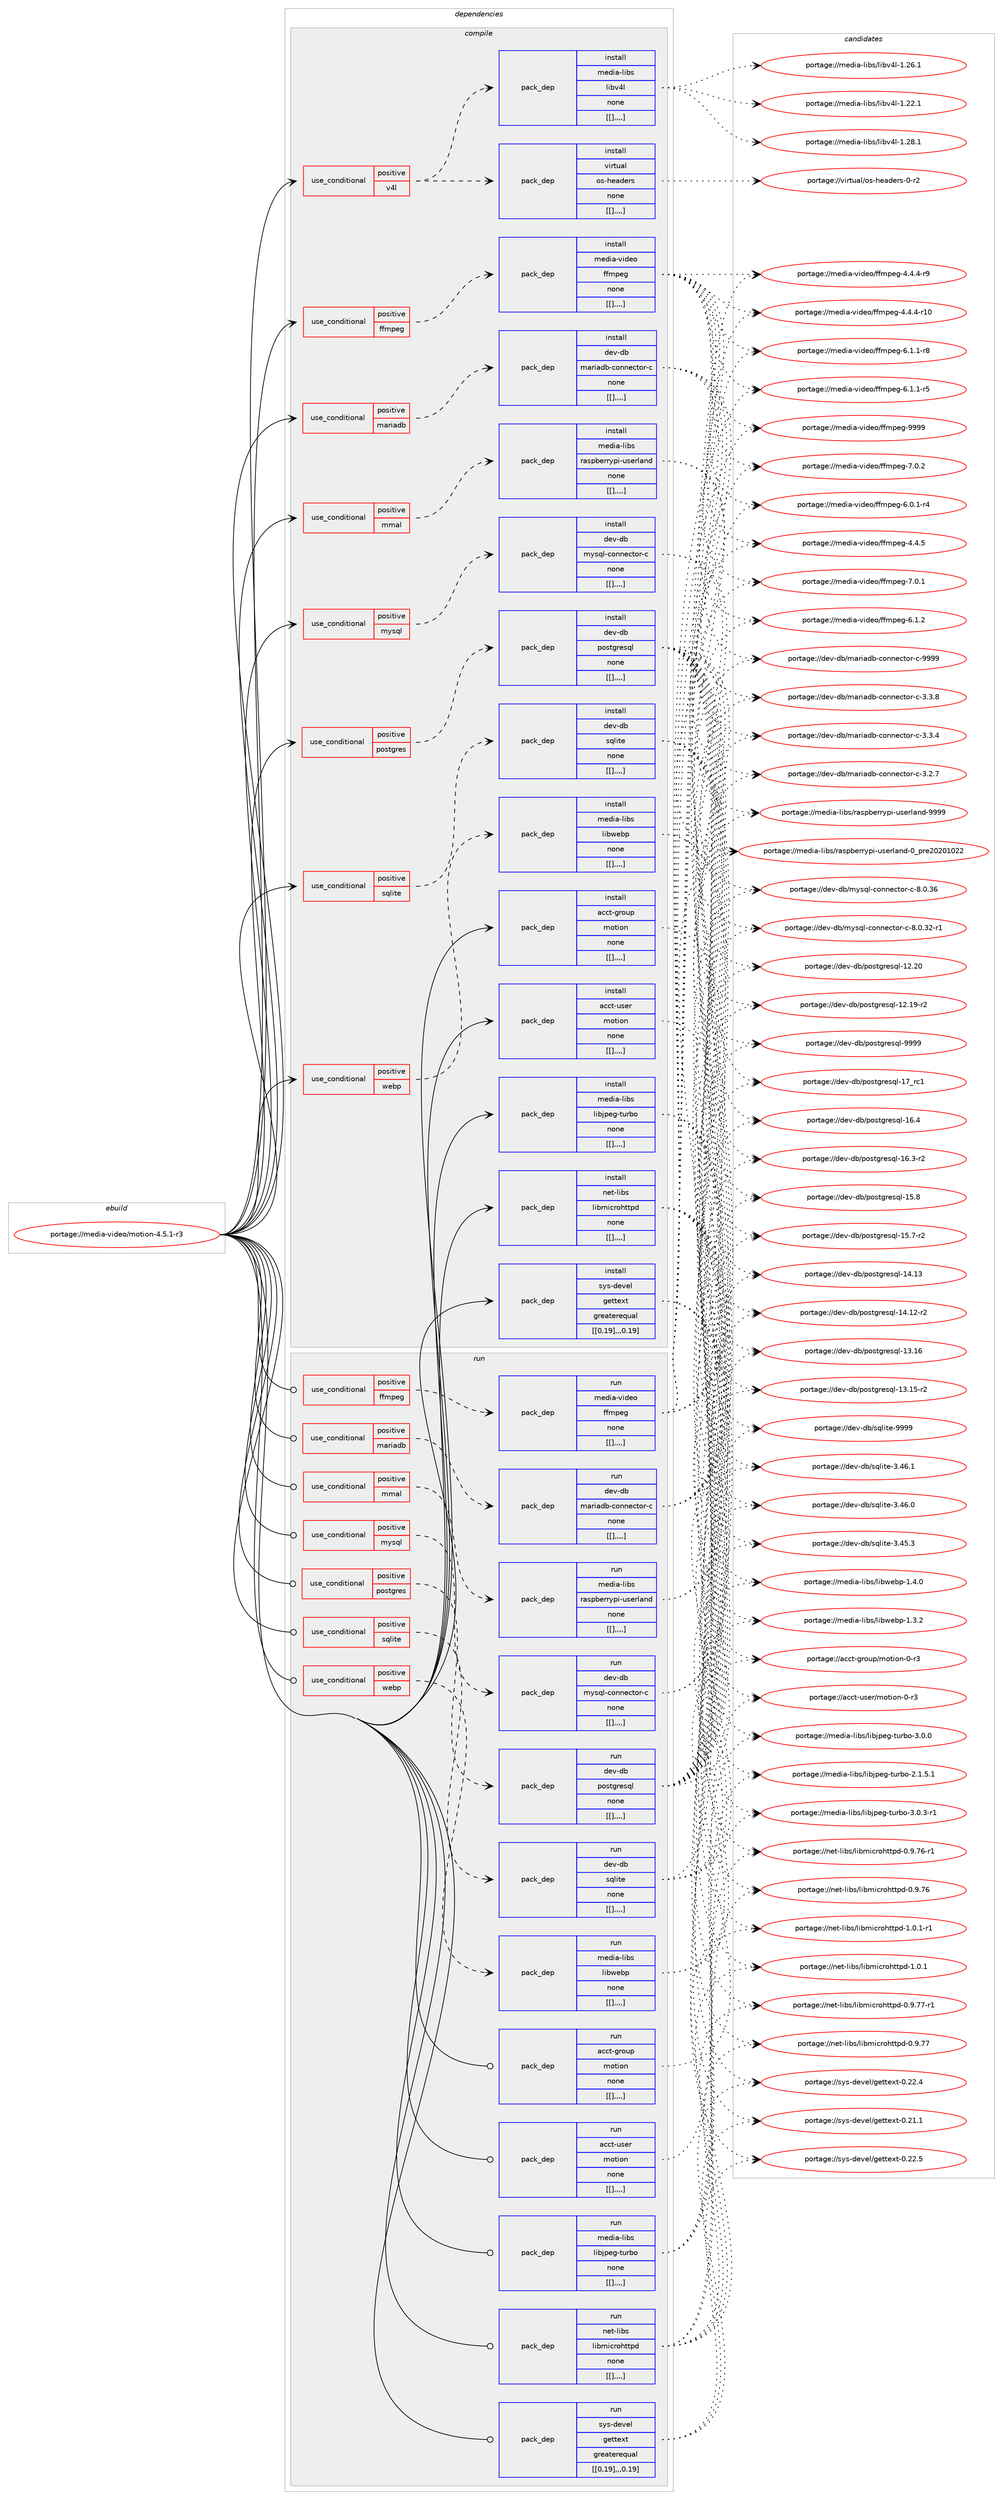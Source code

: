 digraph prolog {

# *************
# Graph options
# *************

newrank=true;
concentrate=true;
compound=true;
graph [rankdir=LR,fontname=Helvetica,fontsize=10,ranksep=1.5];#, ranksep=2.5, nodesep=0.2];
edge  [arrowhead=vee];
node  [fontname=Helvetica,fontsize=10];

# **********
# The ebuild
# **********

subgraph cluster_leftcol {
color=gray;
label=<<i>ebuild</i>>;
id [label="portage://media-video/motion-4.5.1-r3", color=red, width=4, href="../media-video/motion-4.5.1-r3.svg"];
}

# ****************
# The dependencies
# ****************

subgraph cluster_midcol {
color=gray;
label=<<i>dependencies</i>>;
subgraph cluster_compile {
fillcolor="#eeeeee";
style=filled;
label=<<i>compile</i>>;
subgraph cond88747 {
dependency342090 [label=<<TABLE BORDER="0" CELLBORDER="1" CELLSPACING="0" CELLPADDING="4"><TR><TD ROWSPAN="3" CELLPADDING="10">use_conditional</TD></TR><TR><TD>positive</TD></TR><TR><TD>ffmpeg</TD></TR></TABLE>>, shape=none, color=red];
subgraph pack250788 {
dependency342091 [label=<<TABLE BORDER="0" CELLBORDER="1" CELLSPACING="0" CELLPADDING="4" WIDTH="220"><TR><TD ROWSPAN="6" CELLPADDING="30">pack_dep</TD></TR><TR><TD WIDTH="110">install</TD></TR><TR><TD>media-video</TD></TR><TR><TD>ffmpeg</TD></TR><TR><TD>none</TD></TR><TR><TD>[[],,,,]</TD></TR></TABLE>>, shape=none, color=blue];
}
dependency342090:e -> dependency342091:w [weight=20,style="dashed",arrowhead="vee"];
}
id:e -> dependency342090:w [weight=20,style="solid",arrowhead="vee"];
subgraph cond88748 {
dependency342092 [label=<<TABLE BORDER="0" CELLBORDER="1" CELLSPACING="0" CELLPADDING="4"><TR><TD ROWSPAN="3" CELLPADDING="10">use_conditional</TD></TR><TR><TD>positive</TD></TR><TR><TD>mariadb</TD></TR></TABLE>>, shape=none, color=red];
subgraph pack250789 {
dependency342093 [label=<<TABLE BORDER="0" CELLBORDER="1" CELLSPACING="0" CELLPADDING="4" WIDTH="220"><TR><TD ROWSPAN="6" CELLPADDING="30">pack_dep</TD></TR><TR><TD WIDTH="110">install</TD></TR><TR><TD>dev-db</TD></TR><TR><TD>mariadb-connector-c</TD></TR><TR><TD>none</TD></TR><TR><TD>[[],,,,]</TD></TR></TABLE>>, shape=none, color=blue];
}
dependency342092:e -> dependency342093:w [weight=20,style="dashed",arrowhead="vee"];
}
id:e -> dependency342092:w [weight=20,style="solid",arrowhead="vee"];
subgraph cond88749 {
dependency342094 [label=<<TABLE BORDER="0" CELLBORDER="1" CELLSPACING="0" CELLPADDING="4"><TR><TD ROWSPAN="3" CELLPADDING="10">use_conditional</TD></TR><TR><TD>positive</TD></TR><TR><TD>mmal</TD></TR></TABLE>>, shape=none, color=red];
subgraph pack250790 {
dependency342095 [label=<<TABLE BORDER="0" CELLBORDER="1" CELLSPACING="0" CELLPADDING="4" WIDTH="220"><TR><TD ROWSPAN="6" CELLPADDING="30">pack_dep</TD></TR><TR><TD WIDTH="110">install</TD></TR><TR><TD>media-libs</TD></TR><TR><TD>raspberrypi-userland</TD></TR><TR><TD>none</TD></TR><TR><TD>[[],,,,]</TD></TR></TABLE>>, shape=none, color=blue];
}
dependency342094:e -> dependency342095:w [weight=20,style="dashed",arrowhead="vee"];
}
id:e -> dependency342094:w [weight=20,style="solid",arrowhead="vee"];
subgraph cond88750 {
dependency342096 [label=<<TABLE BORDER="0" CELLBORDER="1" CELLSPACING="0" CELLPADDING="4"><TR><TD ROWSPAN="3" CELLPADDING="10">use_conditional</TD></TR><TR><TD>positive</TD></TR><TR><TD>mysql</TD></TR></TABLE>>, shape=none, color=red];
subgraph pack250791 {
dependency342097 [label=<<TABLE BORDER="0" CELLBORDER="1" CELLSPACING="0" CELLPADDING="4" WIDTH="220"><TR><TD ROWSPAN="6" CELLPADDING="30">pack_dep</TD></TR><TR><TD WIDTH="110">install</TD></TR><TR><TD>dev-db</TD></TR><TR><TD>mysql-connector-c</TD></TR><TR><TD>none</TD></TR><TR><TD>[[],,,,]</TD></TR></TABLE>>, shape=none, color=blue];
}
dependency342096:e -> dependency342097:w [weight=20,style="dashed",arrowhead="vee"];
}
id:e -> dependency342096:w [weight=20,style="solid",arrowhead="vee"];
subgraph cond88751 {
dependency342098 [label=<<TABLE BORDER="0" CELLBORDER="1" CELLSPACING="0" CELLPADDING="4"><TR><TD ROWSPAN="3" CELLPADDING="10">use_conditional</TD></TR><TR><TD>positive</TD></TR><TR><TD>postgres</TD></TR></TABLE>>, shape=none, color=red];
subgraph pack250792 {
dependency342099 [label=<<TABLE BORDER="0" CELLBORDER="1" CELLSPACING="0" CELLPADDING="4" WIDTH="220"><TR><TD ROWSPAN="6" CELLPADDING="30">pack_dep</TD></TR><TR><TD WIDTH="110">install</TD></TR><TR><TD>dev-db</TD></TR><TR><TD>postgresql</TD></TR><TR><TD>none</TD></TR><TR><TD>[[],,,,]</TD></TR></TABLE>>, shape=none, color=blue];
}
dependency342098:e -> dependency342099:w [weight=20,style="dashed",arrowhead="vee"];
}
id:e -> dependency342098:w [weight=20,style="solid",arrowhead="vee"];
subgraph cond88752 {
dependency342100 [label=<<TABLE BORDER="0" CELLBORDER="1" CELLSPACING="0" CELLPADDING="4"><TR><TD ROWSPAN="3" CELLPADDING="10">use_conditional</TD></TR><TR><TD>positive</TD></TR><TR><TD>sqlite</TD></TR></TABLE>>, shape=none, color=red];
subgraph pack250793 {
dependency342101 [label=<<TABLE BORDER="0" CELLBORDER="1" CELLSPACING="0" CELLPADDING="4" WIDTH="220"><TR><TD ROWSPAN="6" CELLPADDING="30">pack_dep</TD></TR><TR><TD WIDTH="110">install</TD></TR><TR><TD>dev-db</TD></TR><TR><TD>sqlite</TD></TR><TR><TD>none</TD></TR><TR><TD>[[],,,,]</TD></TR></TABLE>>, shape=none, color=blue];
}
dependency342100:e -> dependency342101:w [weight=20,style="dashed",arrowhead="vee"];
}
id:e -> dependency342100:w [weight=20,style="solid",arrowhead="vee"];
subgraph cond88753 {
dependency342102 [label=<<TABLE BORDER="0" CELLBORDER="1" CELLSPACING="0" CELLPADDING="4"><TR><TD ROWSPAN="3" CELLPADDING="10">use_conditional</TD></TR><TR><TD>positive</TD></TR><TR><TD>v4l</TD></TR></TABLE>>, shape=none, color=red];
subgraph pack250794 {
dependency342103 [label=<<TABLE BORDER="0" CELLBORDER="1" CELLSPACING="0" CELLPADDING="4" WIDTH="220"><TR><TD ROWSPAN="6" CELLPADDING="30">pack_dep</TD></TR><TR><TD WIDTH="110">install</TD></TR><TR><TD>media-libs</TD></TR><TR><TD>libv4l</TD></TR><TR><TD>none</TD></TR><TR><TD>[[],,,,]</TD></TR></TABLE>>, shape=none, color=blue];
}
dependency342102:e -> dependency342103:w [weight=20,style="dashed",arrowhead="vee"];
subgraph pack250795 {
dependency342104 [label=<<TABLE BORDER="0" CELLBORDER="1" CELLSPACING="0" CELLPADDING="4" WIDTH="220"><TR><TD ROWSPAN="6" CELLPADDING="30">pack_dep</TD></TR><TR><TD WIDTH="110">install</TD></TR><TR><TD>virtual</TD></TR><TR><TD>os-headers</TD></TR><TR><TD>none</TD></TR><TR><TD>[[],,,,]</TD></TR></TABLE>>, shape=none, color=blue];
}
dependency342102:e -> dependency342104:w [weight=20,style="dashed",arrowhead="vee"];
}
id:e -> dependency342102:w [weight=20,style="solid",arrowhead="vee"];
subgraph cond88754 {
dependency342105 [label=<<TABLE BORDER="0" CELLBORDER="1" CELLSPACING="0" CELLPADDING="4"><TR><TD ROWSPAN="3" CELLPADDING="10">use_conditional</TD></TR><TR><TD>positive</TD></TR><TR><TD>webp</TD></TR></TABLE>>, shape=none, color=red];
subgraph pack250796 {
dependency342106 [label=<<TABLE BORDER="0" CELLBORDER="1" CELLSPACING="0" CELLPADDING="4" WIDTH="220"><TR><TD ROWSPAN="6" CELLPADDING="30">pack_dep</TD></TR><TR><TD WIDTH="110">install</TD></TR><TR><TD>media-libs</TD></TR><TR><TD>libwebp</TD></TR><TR><TD>none</TD></TR><TR><TD>[[],,,,]</TD></TR></TABLE>>, shape=none, color=blue];
}
dependency342105:e -> dependency342106:w [weight=20,style="dashed",arrowhead="vee"];
}
id:e -> dependency342105:w [weight=20,style="solid",arrowhead="vee"];
subgraph pack250797 {
dependency342107 [label=<<TABLE BORDER="0" CELLBORDER="1" CELLSPACING="0" CELLPADDING="4" WIDTH="220"><TR><TD ROWSPAN="6" CELLPADDING="30">pack_dep</TD></TR><TR><TD WIDTH="110">install</TD></TR><TR><TD>acct-group</TD></TR><TR><TD>motion</TD></TR><TR><TD>none</TD></TR><TR><TD>[[],,,,]</TD></TR></TABLE>>, shape=none, color=blue];
}
id:e -> dependency342107:w [weight=20,style="solid",arrowhead="vee"];
subgraph pack250798 {
dependency342108 [label=<<TABLE BORDER="0" CELLBORDER="1" CELLSPACING="0" CELLPADDING="4" WIDTH="220"><TR><TD ROWSPAN="6" CELLPADDING="30">pack_dep</TD></TR><TR><TD WIDTH="110">install</TD></TR><TR><TD>acct-user</TD></TR><TR><TD>motion</TD></TR><TR><TD>none</TD></TR><TR><TD>[[],,,,]</TD></TR></TABLE>>, shape=none, color=blue];
}
id:e -> dependency342108:w [weight=20,style="solid",arrowhead="vee"];
subgraph pack250799 {
dependency342109 [label=<<TABLE BORDER="0" CELLBORDER="1" CELLSPACING="0" CELLPADDING="4" WIDTH="220"><TR><TD ROWSPAN="6" CELLPADDING="30">pack_dep</TD></TR><TR><TD WIDTH="110">install</TD></TR><TR><TD>media-libs</TD></TR><TR><TD>libjpeg-turbo</TD></TR><TR><TD>none</TD></TR><TR><TD>[[],,,,]</TD></TR></TABLE>>, shape=none, color=blue];
}
id:e -> dependency342109:w [weight=20,style="solid",arrowhead="vee"];
subgraph pack250800 {
dependency342110 [label=<<TABLE BORDER="0" CELLBORDER="1" CELLSPACING="0" CELLPADDING="4" WIDTH="220"><TR><TD ROWSPAN="6" CELLPADDING="30">pack_dep</TD></TR><TR><TD WIDTH="110">install</TD></TR><TR><TD>net-libs</TD></TR><TR><TD>libmicrohttpd</TD></TR><TR><TD>none</TD></TR><TR><TD>[[],,,,]</TD></TR></TABLE>>, shape=none, color=blue];
}
id:e -> dependency342110:w [weight=20,style="solid",arrowhead="vee"];
subgraph pack250801 {
dependency342111 [label=<<TABLE BORDER="0" CELLBORDER="1" CELLSPACING="0" CELLPADDING="4" WIDTH="220"><TR><TD ROWSPAN="6" CELLPADDING="30">pack_dep</TD></TR><TR><TD WIDTH="110">install</TD></TR><TR><TD>sys-devel</TD></TR><TR><TD>gettext</TD></TR><TR><TD>greaterequal</TD></TR><TR><TD>[[0,19],,,0.19]</TD></TR></TABLE>>, shape=none, color=blue];
}
id:e -> dependency342111:w [weight=20,style="solid",arrowhead="vee"];
}
subgraph cluster_compileandrun {
fillcolor="#eeeeee";
style=filled;
label=<<i>compile and run</i>>;
}
subgraph cluster_run {
fillcolor="#eeeeee";
style=filled;
label=<<i>run</i>>;
subgraph cond88755 {
dependency342112 [label=<<TABLE BORDER="0" CELLBORDER="1" CELLSPACING="0" CELLPADDING="4"><TR><TD ROWSPAN="3" CELLPADDING="10">use_conditional</TD></TR><TR><TD>positive</TD></TR><TR><TD>ffmpeg</TD></TR></TABLE>>, shape=none, color=red];
subgraph pack250802 {
dependency342113 [label=<<TABLE BORDER="0" CELLBORDER="1" CELLSPACING="0" CELLPADDING="4" WIDTH="220"><TR><TD ROWSPAN="6" CELLPADDING="30">pack_dep</TD></TR><TR><TD WIDTH="110">run</TD></TR><TR><TD>media-video</TD></TR><TR><TD>ffmpeg</TD></TR><TR><TD>none</TD></TR><TR><TD>[[],,,,]</TD></TR></TABLE>>, shape=none, color=blue];
}
dependency342112:e -> dependency342113:w [weight=20,style="dashed",arrowhead="vee"];
}
id:e -> dependency342112:w [weight=20,style="solid",arrowhead="odot"];
subgraph cond88756 {
dependency342114 [label=<<TABLE BORDER="0" CELLBORDER="1" CELLSPACING="0" CELLPADDING="4"><TR><TD ROWSPAN="3" CELLPADDING="10">use_conditional</TD></TR><TR><TD>positive</TD></TR><TR><TD>mariadb</TD></TR></TABLE>>, shape=none, color=red];
subgraph pack250803 {
dependency342115 [label=<<TABLE BORDER="0" CELLBORDER="1" CELLSPACING="0" CELLPADDING="4" WIDTH="220"><TR><TD ROWSPAN="6" CELLPADDING="30">pack_dep</TD></TR><TR><TD WIDTH="110">run</TD></TR><TR><TD>dev-db</TD></TR><TR><TD>mariadb-connector-c</TD></TR><TR><TD>none</TD></TR><TR><TD>[[],,,,]</TD></TR></TABLE>>, shape=none, color=blue];
}
dependency342114:e -> dependency342115:w [weight=20,style="dashed",arrowhead="vee"];
}
id:e -> dependency342114:w [weight=20,style="solid",arrowhead="odot"];
subgraph cond88757 {
dependency342116 [label=<<TABLE BORDER="0" CELLBORDER="1" CELLSPACING="0" CELLPADDING="4"><TR><TD ROWSPAN="3" CELLPADDING="10">use_conditional</TD></TR><TR><TD>positive</TD></TR><TR><TD>mmal</TD></TR></TABLE>>, shape=none, color=red];
subgraph pack250804 {
dependency342117 [label=<<TABLE BORDER="0" CELLBORDER="1" CELLSPACING="0" CELLPADDING="4" WIDTH="220"><TR><TD ROWSPAN="6" CELLPADDING="30">pack_dep</TD></TR><TR><TD WIDTH="110">run</TD></TR><TR><TD>media-libs</TD></TR><TR><TD>raspberrypi-userland</TD></TR><TR><TD>none</TD></TR><TR><TD>[[],,,,]</TD></TR></TABLE>>, shape=none, color=blue];
}
dependency342116:e -> dependency342117:w [weight=20,style="dashed",arrowhead="vee"];
}
id:e -> dependency342116:w [weight=20,style="solid",arrowhead="odot"];
subgraph cond88758 {
dependency342118 [label=<<TABLE BORDER="0" CELLBORDER="1" CELLSPACING="0" CELLPADDING="4"><TR><TD ROWSPAN="3" CELLPADDING="10">use_conditional</TD></TR><TR><TD>positive</TD></TR><TR><TD>mysql</TD></TR></TABLE>>, shape=none, color=red];
subgraph pack250805 {
dependency342119 [label=<<TABLE BORDER="0" CELLBORDER="1" CELLSPACING="0" CELLPADDING="4" WIDTH="220"><TR><TD ROWSPAN="6" CELLPADDING="30">pack_dep</TD></TR><TR><TD WIDTH="110">run</TD></TR><TR><TD>dev-db</TD></TR><TR><TD>mysql-connector-c</TD></TR><TR><TD>none</TD></TR><TR><TD>[[],,,,]</TD></TR></TABLE>>, shape=none, color=blue];
}
dependency342118:e -> dependency342119:w [weight=20,style="dashed",arrowhead="vee"];
}
id:e -> dependency342118:w [weight=20,style="solid",arrowhead="odot"];
subgraph cond88759 {
dependency342120 [label=<<TABLE BORDER="0" CELLBORDER="1" CELLSPACING="0" CELLPADDING="4"><TR><TD ROWSPAN="3" CELLPADDING="10">use_conditional</TD></TR><TR><TD>positive</TD></TR><TR><TD>postgres</TD></TR></TABLE>>, shape=none, color=red];
subgraph pack250806 {
dependency342121 [label=<<TABLE BORDER="0" CELLBORDER="1" CELLSPACING="0" CELLPADDING="4" WIDTH="220"><TR><TD ROWSPAN="6" CELLPADDING="30">pack_dep</TD></TR><TR><TD WIDTH="110">run</TD></TR><TR><TD>dev-db</TD></TR><TR><TD>postgresql</TD></TR><TR><TD>none</TD></TR><TR><TD>[[],,,,]</TD></TR></TABLE>>, shape=none, color=blue];
}
dependency342120:e -> dependency342121:w [weight=20,style="dashed",arrowhead="vee"];
}
id:e -> dependency342120:w [weight=20,style="solid",arrowhead="odot"];
subgraph cond88760 {
dependency342122 [label=<<TABLE BORDER="0" CELLBORDER="1" CELLSPACING="0" CELLPADDING="4"><TR><TD ROWSPAN="3" CELLPADDING="10">use_conditional</TD></TR><TR><TD>positive</TD></TR><TR><TD>sqlite</TD></TR></TABLE>>, shape=none, color=red];
subgraph pack250807 {
dependency342123 [label=<<TABLE BORDER="0" CELLBORDER="1" CELLSPACING="0" CELLPADDING="4" WIDTH="220"><TR><TD ROWSPAN="6" CELLPADDING="30">pack_dep</TD></TR><TR><TD WIDTH="110">run</TD></TR><TR><TD>dev-db</TD></TR><TR><TD>sqlite</TD></TR><TR><TD>none</TD></TR><TR><TD>[[],,,,]</TD></TR></TABLE>>, shape=none, color=blue];
}
dependency342122:e -> dependency342123:w [weight=20,style="dashed",arrowhead="vee"];
}
id:e -> dependency342122:w [weight=20,style="solid",arrowhead="odot"];
subgraph cond88761 {
dependency342124 [label=<<TABLE BORDER="0" CELLBORDER="1" CELLSPACING="0" CELLPADDING="4"><TR><TD ROWSPAN="3" CELLPADDING="10">use_conditional</TD></TR><TR><TD>positive</TD></TR><TR><TD>webp</TD></TR></TABLE>>, shape=none, color=red];
subgraph pack250808 {
dependency342125 [label=<<TABLE BORDER="0" CELLBORDER="1" CELLSPACING="0" CELLPADDING="4" WIDTH="220"><TR><TD ROWSPAN="6" CELLPADDING="30">pack_dep</TD></TR><TR><TD WIDTH="110">run</TD></TR><TR><TD>media-libs</TD></TR><TR><TD>libwebp</TD></TR><TR><TD>none</TD></TR><TR><TD>[[],,,,]</TD></TR></TABLE>>, shape=none, color=blue];
}
dependency342124:e -> dependency342125:w [weight=20,style="dashed",arrowhead="vee"];
}
id:e -> dependency342124:w [weight=20,style="solid",arrowhead="odot"];
subgraph pack250809 {
dependency342126 [label=<<TABLE BORDER="0" CELLBORDER="1" CELLSPACING="0" CELLPADDING="4" WIDTH="220"><TR><TD ROWSPAN="6" CELLPADDING="30">pack_dep</TD></TR><TR><TD WIDTH="110">run</TD></TR><TR><TD>acct-group</TD></TR><TR><TD>motion</TD></TR><TR><TD>none</TD></TR><TR><TD>[[],,,,]</TD></TR></TABLE>>, shape=none, color=blue];
}
id:e -> dependency342126:w [weight=20,style="solid",arrowhead="odot"];
subgraph pack250810 {
dependency342127 [label=<<TABLE BORDER="0" CELLBORDER="1" CELLSPACING="0" CELLPADDING="4" WIDTH="220"><TR><TD ROWSPAN="6" CELLPADDING="30">pack_dep</TD></TR><TR><TD WIDTH="110">run</TD></TR><TR><TD>acct-user</TD></TR><TR><TD>motion</TD></TR><TR><TD>none</TD></TR><TR><TD>[[],,,,]</TD></TR></TABLE>>, shape=none, color=blue];
}
id:e -> dependency342127:w [weight=20,style="solid",arrowhead="odot"];
subgraph pack250811 {
dependency342128 [label=<<TABLE BORDER="0" CELLBORDER="1" CELLSPACING="0" CELLPADDING="4" WIDTH="220"><TR><TD ROWSPAN="6" CELLPADDING="30">pack_dep</TD></TR><TR><TD WIDTH="110">run</TD></TR><TR><TD>media-libs</TD></TR><TR><TD>libjpeg-turbo</TD></TR><TR><TD>none</TD></TR><TR><TD>[[],,,,]</TD></TR></TABLE>>, shape=none, color=blue];
}
id:e -> dependency342128:w [weight=20,style="solid",arrowhead="odot"];
subgraph pack250812 {
dependency342129 [label=<<TABLE BORDER="0" CELLBORDER="1" CELLSPACING="0" CELLPADDING="4" WIDTH="220"><TR><TD ROWSPAN="6" CELLPADDING="30">pack_dep</TD></TR><TR><TD WIDTH="110">run</TD></TR><TR><TD>net-libs</TD></TR><TR><TD>libmicrohttpd</TD></TR><TR><TD>none</TD></TR><TR><TD>[[],,,,]</TD></TR></TABLE>>, shape=none, color=blue];
}
id:e -> dependency342129:w [weight=20,style="solid",arrowhead="odot"];
subgraph pack250813 {
dependency342130 [label=<<TABLE BORDER="0" CELLBORDER="1" CELLSPACING="0" CELLPADDING="4" WIDTH="220"><TR><TD ROWSPAN="6" CELLPADDING="30">pack_dep</TD></TR><TR><TD WIDTH="110">run</TD></TR><TR><TD>sys-devel</TD></TR><TR><TD>gettext</TD></TR><TR><TD>greaterequal</TD></TR><TR><TD>[[0,19],,,0.19]</TD></TR></TABLE>>, shape=none, color=blue];
}
id:e -> dependency342130:w [weight=20,style="solid",arrowhead="odot"];
}
}

# **************
# The candidates
# **************

subgraph cluster_choices {
rank=same;
color=gray;
label=<<i>candidates</i>>;

subgraph choice250788 {
color=black;
nodesep=1;
choice1091011001059745118105100101111471021021091121011034557575757 [label="portage://media-video/ffmpeg-9999", color=red, width=4,href="../media-video/ffmpeg-9999.svg"];
choice109101100105974511810510010111147102102109112101103455546484650 [label="portage://media-video/ffmpeg-7.0.2", color=red, width=4,href="../media-video/ffmpeg-7.0.2.svg"];
choice109101100105974511810510010111147102102109112101103455546484649 [label="portage://media-video/ffmpeg-7.0.1", color=red, width=4,href="../media-video/ffmpeg-7.0.1.svg"];
choice109101100105974511810510010111147102102109112101103455446494650 [label="portage://media-video/ffmpeg-6.1.2", color=red, width=4,href="../media-video/ffmpeg-6.1.2.svg"];
choice1091011001059745118105100101111471021021091121011034554464946494511456 [label="portage://media-video/ffmpeg-6.1.1-r8", color=red, width=4,href="../media-video/ffmpeg-6.1.1-r8.svg"];
choice1091011001059745118105100101111471021021091121011034554464946494511453 [label="portage://media-video/ffmpeg-6.1.1-r5", color=red, width=4,href="../media-video/ffmpeg-6.1.1-r5.svg"];
choice1091011001059745118105100101111471021021091121011034554464846494511452 [label="portage://media-video/ffmpeg-6.0.1-r4", color=red, width=4,href="../media-video/ffmpeg-6.0.1-r4.svg"];
choice109101100105974511810510010111147102102109112101103455246524653 [label="portage://media-video/ffmpeg-4.4.5", color=red, width=4,href="../media-video/ffmpeg-4.4.5.svg"];
choice1091011001059745118105100101111471021021091121011034552465246524511457 [label="portage://media-video/ffmpeg-4.4.4-r9", color=red, width=4,href="../media-video/ffmpeg-4.4.4-r9.svg"];
choice109101100105974511810510010111147102102109112101103455246524652451144948 [label="portage://media-video/ffmpeg-4.4.4-r10", color=red, width=4,href="../media-video/ffmpeg-4.4.4-r10.svg"];
dependency342091:e -> choice1091011001059745118105100101111471021021091121011034557575757:w [style=dotted,weight="100"];
dependency342091:e -> choice109101100105974511810510010111147102102109112101103455546484650:w [style=dotted,weight="100"];
dependency342091:e -> choice109101100105974511810510010111147102102109112101103455546484649:w [style=dotted,weight="100"];
dependency342091:e -> choice109101100105974511810510010111147102102109112101103455446494650:w [style=dotted,weight="100"];
dependency342091:e -> choice1091011001059745118105100101111471021021091121011034554464946494511456:w [style=dotted,weight="100"];
dependency342091:e -> choice1091011001059745118105100101111471021021091121011034554464946494511453:w [style=dotted,weight="100"];
dependency342091:e -> choice1091011001059745118105100101111471021021091121011034554464846494511452:w [style=dotted,weight="100"];
dependency342091:e -> choice109101100105974511810510010111147102102109112101103455246524653:w [style=dotted,weight="100"];
dependency342091:e -> choice1091011001059745118105100101111471021021091121011034552465246524511457:w [style=dotted,weight="100"];
dependency342091:e -> choice109101100105974511810510010111147102102109112101103455246524652451144948:w [style=dotted,weight="100"];
}
subgraph choice250789 {
color=black;
nodesep=1;
choice10010111845100984710997114105971009845991111101101019911611111445994557575757 [label="portage://dev-db/mariadb-connector-c-9999", color=red, width=4,href="../dev-db/mariadb-connector-c-9999.svg"];
choice1001011184510098471099711410597100984599111110110101991161111144599455146514656 [label="portage://dev-db/mariadb-connector-c-3.3.8", color=red, width=4,href="../dev-db/mariadb-connector-c-3.3.8.svg"];
choice1001011184510098471099711410597100984599111110110101991161111144599455146514652 [label="portage://dev-db/mariadb-connector-c-3.3.4", color=red, width=4,href="../dev-db/mariadb-connector-c-3.3.4.svg"];
choice1001011184510098471099711410597100984599111110110101991161111144599455146504655 [label="portage://dev-db/mariadb-connector-c-3.2.7", color=red, width=4,href="../dev-db/mariadb-connector-c-3.2.7.svg"];
dependency342093:e -> choice10010111845100984710997114105971009845991111101101019911611111445994557575757:w [style=dotted,weight="100"];
dependency342093:e -> choice1001011184510098471099711410597100984599111110110101991161111144599455146514656:w [style=dotted,weight="100"];
dependency342093:e -> choice1001011184510098471099711410597100984599111110110101991161111144599455146514652:w [style=dotted,weight="100"];
dependency342093:e -> choice1001011184510098471099711410597100984599111110110101991161111144599455146504655:w [style=dotted,weight="100"];
}
subgraph choice250790 {
color=black;
nodesep=1;
choice10910110010597451081059811547114971151129810111411412111210545117115101114108971101004557575757 [label="portage://media-libs/raspberrypi-userland-9999", color=red, width=4,href="../media-libs/raspberrypi-userland-9999.svg"];
choice10910110010597451081059811547114971151129810111411412111210545117115101114108971101004548951121141015048504849485050 [label="portage://media-libs/raspberrypi-userland-0_pre20201022", color=red, width=4,href="../media-libs/raspberrypi-userland-0_pre20201022.svg"];
dependency342095:e -> choice10910110010597451081059811547114971151129810111411412111210545117115101114108971101004557575757:w [style=dotted,weight="100"];
dependency342095:e -> choice10910110010597451081059811547114971151129810111411412111210545117115101114108971101004548951121141015048504849485050:w [style=dotted,weight="100"];
}
subgraph choice250791 {
color=black;
nodesep=1;
choice100101118451009847109121115113108459911111011010199116111114459945564648465154 [label="portage://dev-db/mysql-connector-c-8.0.36", color=red, width=4,href="../dev-db/mysql-connector-c-8.0.36.svg"];
choice1001011184510098471091211151131084599111110110101991161111144599455646484651504511449 [label="portage://dev-db/mysql-connector-c-8.0.32-r1", color=red, width=4,href="../dev-db/mysql-connector-c-8.0.32-r1.svg"];
dependency342097:e -> choice100101118451009847109121115113108459911111011010199116111114459945564648465154:w [style=dotted,weight="100"];
dependency342097:e -> choice1001011184510098471091211151131084599111110110101991161111144599455646484651504511449:w [style=dotted,weight="100"];
}
subgraph choice250792 {
color=black;
nodesep=1;
choice1001011184510098471121111151161031141011151131084557575757 [label="portage://dev-db/postgresql-9999", color=red, width=4,href="../dev-db/postgresql-9999.svg"];
choice100101118451009847112111115116103114101115113108454955951149949 [label="portage://dev-db/postgresql-17_rc1", color=red, width=4,href="../dev-db/postgresql-17_rc1.svg"];
choice1001011184510098471121111151161031141011151131084549544652 [label="portage://dev-db/postgresql-16.4", color=red, width=4,href="../dev-db/postgresql-16.4.svg"];
choice10010111845100984711211111511610311410111511310845495446514511450 [label="portage://dev-db/postgresql-16.3-r2", color=red, width=4,href="../dev-db/postgresql-16.3-r2.svg"];
choice1001011184510098471121111151161031141011151131084549534656 [label="portage://dev-db/postgresql-15.8", color=red, width=4,href="../dev-db/postgresql-15.8.svg"];
choice10010111845100984711211111511610311410111511310845495346554511450 [label="portage://dev-db/postgresql-15.7-r2", color=red, width=4,href="../dev-db/postgresql-15.7-r2.svg"];
choice100101118451009847112111115116103114101115113108454952464951 [label="portage://dev-db/postgresql-14.13", color=red, width=4,href="../dev-db/postgresql-14.13.svg"];
choice1001011184510098471121111151161031141011151131084549524649504511450 [label="portage://dev-db/postgresql-14.12-r2", color=red, width=4,href="../dev-db/postgresql-14.12-r2.svg"];
choice100101118451009847112111115116103114101115113108454951464954 [label="portage://dev-db/postgresql-13.16", color=red, width=4,href="../dev-db/postgresql-13.16.svg"];
choice1001011184510098471121111151161031141011151131084549514649534511450 [label="portage://dev-db/postgresql-13.15-r2", color=red, width=4,href="../dev-db/postgresql-13.15-r2.svg"];
choice100101118451009847112111115116103114101115113108454950465048 [label="portage://dev-db/postgresql-12.20", color=red, width=4,href="../dev-db/postgresql-12.20.svg"];
choice1001011184510098471121111151161031141011151131084549504649574511450 [label="portage://dev-db/postgresql-12.19-r2", color=red, width=4,href="../dev-db/postgresql-12.19-r2.svg"];
dependency342099:e -> choice1001011184510098471121111151161031141011151131084557575757:w [style=dotted,weight="100"];
dependency342099:e -> choice100101118451009847112111115116103114101115113108454955951149949:w [style=dotted,weight="100"];
dependency342099:e -> choice1001011184510098471121111151161031141011151131084549544652:w [style=dotted,weight="100"];
dependency342099:e -> choice10010111845100984711211111511610311410111511310845495446514511450:w [style=dotted,weight="100"];
dependency342099:e -> choice1001011184510098471121111151161031141011151131084549534656:w [style=dotted,weight="100"];
dependency342099:e -> choice10010111845100984711211111511610311410111511310845495346554511450:w [style=dotted,weight="100"];
dependency342099:e -> choice100101118451009847112111115116103114101115113108454952464951:w [style=dotted,weight="100"];
dependency342099:e -> choice1001011184510098471121111151161031141011151131084549524649504511450:w [style=dotted,weight="100"];
dependency342099:e -> choice100101118451009847112111115116103114101115113108454951464954:w [style=dotted,weight="100"];
dependency342099:e -> choice1001011184510098471121111151161031141011151131084549514649534511450:w [style=dotted,weight="100"];
dependency342099:e -> choice100101118451009847112111115116103114101115113108454950465048:w [style=dotted,weight="100"];
dependency342099:e -> choice1001011184510098471121111151161031141011151131084549504649574511450:w [style=dotted,weight="100"];
}
subgraph choice250793 {
color=black;
nodesep=1;
choice1001011184510098471151131081051161014557575757 [label="portage://dev-db/sqlite-9999", color=red, width=4,href="../dev-db/sqlite-9999.svg"];
choice10010111845100984711511310810511610145514652544649 [label="portage://dev-db/sqlite-3.46.1", color=red, width=4,href="../dev-db/sqlite-3.46.1.svg"];
choice10010111845100984711511310810511610145514652544648 [label="portage://dev-db/sqlite-3.46.0", color=red, width=4,href="../dev-db/sqlite-3.46.0.svg"];
choice10010111845100984711511310810511610145514652534651 [label="portage://dev-db/sqlite-3.45.3", color=red, width=4,href="../dev-db/sqlite-3.45.3.svg"];
dependency342101:e -> choice1001011184510098471151131081051161014557575757:w [style=dotted,weight="100"];
dependency342101:e -> choice10010111845100984711511310810511610145514652544649:w [style=dotted,weight="100"];
dependency342101:e -> choice10010111845100984711511310810511610145514652544648:w [style=dotted,weight="100"];
dependency342101:e -> choice10010111845100984711511310810511610145514652534651:w [style=dotted,weight="100"];
}
subgraph choice250794 {
color=black;
nodesep=1;
choice10910110010597451081059811547108105981185210845494650564649 [label="portage://media-libs/libv4l-1.28.1", color=red, width=4,href="../media-libs/libv4l-1.28.1.svg"];
choice10910110010597451081059811547108105981185210845494650544649 [label="portage://media-libs/libv4l-1.26.1", color=red, width=4,href="../media-libs/libv4l-1.26.1.svg"];
choice10910110010597451081059811547108105981185210845494650504649 [label="portage://media-libs/libv4l-1.22.1", color=red, width=4,href="../media-libs/libv4l-1.22.1.svg"];
dependency342103:e -> choice10910110010597451081059811547108105981185210845494650564649:w [style=dotted,weight="100"];
dependency342103:e -> choice10910110010597451081059811547108105981185210845494650544649:w [style=dotted,weight="100"];
dependency342103:e -> choice10910110010597451081059811547108105981185210845494650504649:w [style=dotted,weight="100"];
}
subgraph choice250795 {
color=black;
nodesep=1;
choice1181051141161179710847111115451041019710010111411545484511450 [label="portage://virtual/os-headers-0-r2", color=red, width=4,href="../virtual/os-headers-0-r2.svg"];
dependency342104:e -> choice1181051141161179710847111115451041019710010111411545484511450:w [style=dotted,weight="100"];
}
subgraph choice250796 {
color=black;
nodesep=1;
choice109101100105974510810598115471081059811910198112454946524648 [label="portage://media-libs/libwebp-1.4.0", color=red, width=4,href="../media-libs/libwebp-1.4.0.svg"];
choice109101100105974510810598115471081059811910198112454946514650 [label="portage://media-libs/libwebp-1.3.2", color=red, width=4,href="../media-libs/libwebp-1.3.2.svg"];
dependency342106:e -> choice109101100105974510810598115471081059811910198112454946524648:w [style=dotted,weight="100"];
dependency342106:e -> choice109101100105974510810598115471081059811910198112454946514650:w [style=dotted,weight="100"];
}
subgraph choice250797 {
color=black;
nodesep=1;
choice979999116451031141111171124710911111610511111045484511451 [label="portage://acct-group/motion-0-r3", color=red, width=4,href="../acct-group/motion-0-r3.svg"];
dependency342107:e -> choice979999116451031141111171124710911111610511111045484511451:w [style=dotted,weight="100"];
}
subgraph choice250798 {
color=black;
nodesep=1;
choice979999116451171151011144710911111610511111045484511451 [label="portage://acct-user/motion-0-r3", color=red, width=4,href="../acct-user/motion-0-r3.svg"];
dependency342108:e -> choice979999116451171151011144710911111610511111045484511451:w [style=dotted,weight="100"];
}
subgraph choice250799 {
color=black;
nodesep=1;
choice109101100105974510810598115471081059810611210110345116117114981114551464846514511449 [label="portage://media-libs/libjpeg-turbo-3.0.3-r1", color=red, width=4,href="../media-libs/libjpeg-turbo-3.0.3-r1.svg"];
choice10910110010597451081059811547108105981061121011034511611711498111455146484648 [label="portage://media-libs/libjpeg-turbo-3.0.0", color=red, width=4,href="../media-libs/libjpeg-turbo-3.0.0.svg"];
choice109101100105974510810598115471081059810611210110345116117114981114550464946534649 [label="portage://media-libs/libjpeg-turbo-2.1.5.1", color=red, width=4,href="../media-libs/libjpeg-turbo-2.1.5.1.svg"];
dependency342109:e -> choice109101100105974510810598115471081059810611210110345116117114981114551464846514511449:w [style=dotted,weight="100"];
dependency342109:e -> choice10910110010597451081059811547108105981061121011034511611711498111455146484648:w [style=dotted,weight="100"];
dependency342109:e -> choice109101100105974510810598115471081059810611210110345116117114981114550464946534649:w [style=dotted,weight="100"];
}
subgraph choice250800 {
color=black;
nodesep=1;
choice11010111645108105981154710810598109105991141111041161161121004549464846494511449 [label="portage://net-libs/libmicrohttpd-1.0.1-r1", color=red, width=4,href="../net-libs/libmicrohttpd-1.0.1-r1.svg"];
choice1101011164510810598115471081059810910599114111104116116112100454946484649 [label="portage://net-libs/libmicrohttpd-1.0.1", color=red, width=4,href="../net-libs/libmicrohttpd-1.0.1.svg"];
choice1101011164510810598115471081059810910599114111104116116112100454846574655554511449 [label="portage://net-libs/libmicrohttpd-0.9.77-r1", color=red, width=4,href="../net-libs/libmicrohttpd-0.9.77-r1.svg"];
choice110101116451081059811547108105981091059911411110411611611210045484657465555 [label="portage://net-libs/libmicrohttpd-0.9.77", color=red, width=4,href="../net-libs/libmicrohttpd-0.9.77.svg"];
choice1101011164510810598115471081059810910599114111104116116112100454846574655544511449 [label="portage://net-libs/libmicrohttpd-0.9.76-r1", color=red, width=4,href="../net-libs/libmicrohttpd-0.9.76-r1.svg"];
choice110101116451081059811547108105981091059911411110411611611210045484657465554 [label="portage://net-libs/libmicrohttpd-0.9.76", color=red, width=4,href="../net-libs/libmicrohttpd-0.9.76.svg"];
dependency342110:e -> choice11010111645108105981154710810598109105991141111041161161121004549464846494511449:w [style=dotted,weight="100"];
dependency342110:e -> choice1101011164510810598115471081059810910599114111104116116112100454946484649:w [style=dotted,weight="100"];
dependency342110:e -> choice1101011164510810598115471081059810910599114111104116116112100454846574655554511449:w [style=dotted,weight="100"];
dependency342110:e -> choice110101116451081059811547108105981091059911411110411611611210045484657465555:w [style=dotted,weight="100"];
dependency342110:e -> choice1101011164510810598115471081059810910599114111104116116112100454846574655544511449:w [style=dotted,weight="100"];
dependency342110:e -> choice110101116451081059811547108105981091059911411110411611611210045484657465554:w [style=dotted,weight="100"];
}
subgraph choice250801 {
color=black;
nodesep=1;
choice115121115451001011181011084710310111611610112011645484650504653 [label="portage://sys-devel/gettext-0.22.5", color=red, width=4,href="../sys-devel/gettext-0.22.5.svg"];
choice115121115451001011181011084710310111611610112011645484650504652 [label="portage://sys-devel/gettext-0.22.4", color=red, width=4,href="../sys-devel/gettext-0.22.4.svg"];
choice115121115451001011181011084710310111611610112011645484650494649 [label="portage://sys-devel/gettext-0.21.1", color=red, width=4,href="../sys-devel/gettext-0.21.1.svg"];
dependency342111:e -> choice115121115451001011181011084710310111611610112011645484650504653:w [style=dotted,weight="100"];
dependency342111:e -> choice115121115451001011181011084710310111611610112011645484650504652:w [style=dotted,weight="100"];
dependency342111:e -> choice115121115451001011181011084710310111611610112011645484650494649:w [style=dotted,weight="100"];
}
subgraph choice250802 {
color=black;
nodesep=1;
choice1091011001059745118105100101111471021021091121011034557575757 [label="portage://media-video/ffmpeg-9999", color=red, width=4,href="../media-video/ffmpeg-9999.svg"];
choice109101100105974511810510010111147102102109112101103455546484650 [label="portage://media-video/ffmpeg-7.0.2", color=red, width=4,href="../media-video/ffmpeg-7.0.2.svg"];
choice109101100105974511810510010111147102102109112101103455546484649 [label="portage://media-video/ffmpeg-7.0.1", color=red, width=4,href="../media-video/ffmpeg-7.0.1.svg"];
choice109101100105974511810510010111147102102109112101103455446494650 [label="portage://media-video/ffmpeg-6.1.2", color=red, width=4,href="../media-video/ffmpeg-6.1.2.svg"];
choice1091011001059745118105100101111471021021091121011034554464946494511456 [label="portage://media-video/ffmpeg-6.1.1-r8", color=red, width=4,href="../media-video/ffmpeg-6.1.1-r8.svg"];
choice1091011001059745118105100101111471021021091121011034554464946494511453 [label="portage://media-video/ffmpeg-6.1.1-r5", color=red, width=4,href="../media-video/ffmpeg-6.1.1-r5.svg"];
choice1091011001059745118105100101111471021021091121011034554464846494511452 [label="portage://media-video/ffmpeg-6.0.1-r4", color=red, width=4,href="../media-video/ffmpeg-6.0.1-r4.svg"];
choice109101100105974511810510010111147102102109112101103455246524653 [label="portage://media-video/ffmpeg-4.4.5", color=red, width=4,href="../media-video/ffmpeg-4.4.5.svg"];
choice1091011001059745118105100101111471021021091121011034552465246524511457 [label="portage://media-video/ffmpeg-4.4.4-r9", color=red, width=4,href="../media-video/ffmpeg-4.4.4-r9.svg"];
choice109101100105974511810510010111147102102109112101103455246524652451144948 [label="portage://media-video/ffmpeg-4.4.4-r10", color=red, width=4,href="../media-video/ffmpeg-4.4.4-r10.svg"];
dependency342113:e -> choice1091011001059745118105100101111471021021091121011034557575757:w [style=dotted,weight="100"];
dependency342113:e -> choice109101100105974511810510010111147102102109112101103455546484650:w [style=dotted,weight="100"];
dependency342113:e -> choice109101100105974511810510010111147102102109112101103455546484649:w [style=dotted,weight="100"];
dependency342113:e -> choice109101100105974511810510010111147102102109112101103455446494650:w [style=dotted,weight="100"];
dependency342113:e -> choice1091011001059745118105100101111471021021091121011034554464946494511456:w [style=dotted,weight="100"];
dependency342113:e -> choice1091011001059745118105100101111471021021091121011034554464946494511453:w [style=dotted,weight="100"];
dependency342113:e -> choice1091011001059745118105100101111471021021091121011034554464846494511452:w [style=dotted,weight="100"];
dependency342113:e -> choice109101100105974511810510010111147102102109112101103455246524653:w [style=dotted,weight="100"];
dependency342113:e -> choice1091011001059745118105100101111471021021091121011034552465246524511457:w [style=dotted,weight="100"];
dependency342113:e -> choice109101100105974511810510010111147102102109112101103455246524652451144948:w [style=dotted,weight="100"];
}
subgraph choice250803 {
color=black;
nodesep=1;
choice10010111845100984710997114105971009845991111101101019911611111445994557575757 [label="portage://dev-db/mariadb-connector-c-9999", color=red, width=4,href="../dev-db/mariadb-connector-c-9999.svg"];
choice1001011184510098471099711410597100984599111110110101991161111144599455146514656 [label="portage://dev-db/mariadb-connector-c-3.3.8", color=red, width=4,href="../dev-db/mariadb-connector-c-3.3.8.svg"];
choice1001011184510098471099711410597100984599111110110101991161111144599455146514652 [label="portage://dev-db/mariadb-connector-c-3.3.4", color=red, width=4,href="../dev-db/mariadb-connector-c-3.3.4.svg"];
choice1001011184510098471099711410597100984599111110110101991161111144599455146504655 [label="portage://dev-db/mariadb-connector-c-3.2.7", color=red, width=4,href="../dev-db/mariadb-connector-c-3.2.7.svg"];
dependency342115:e -> choice10010111845100984710997114105971009845991111101101019911611111445994557575757:w [style=dotted,weight="100"];
dependency342115:e -> choice1001011184510098471099711410597100984599111110110101991161111144599455146514656:w [style=dotted,weight="100"];
dependency342115:e -> choice1001011184510098471099711410597100984599111110110101991161111144599455146514652:w [style=dotted,weight="100"];
dependency342115:e -> choice1001011184510098471099711410597100984599111110110101991161111144599455146504655:w [style=dotted,weight="100"];
}
subgraph choice250804 {
color=black;
nodesep=1;
choice10910110010597451081059811547114971151129810111411412111210545117115101114108971101004557575757 [label="portage://media-libs/raspberrypi-userland-9999", color=red, width=4,href="../media-libs/raspberrypi-userland-9999.svg"];
choice10910110010597451081059811547114971151129810111411412111210545117115101114108971101004548951121141015048504849485050 [label="portage://media-libs/raspberrypi-userland-0_pre20201022", color=red, width=4,href="../media-libs/raspberrypi-userland-0_pre20201022.svg"];
dependency342117:e -> choice10910110010597451081059811547114971151129810111411412111210545117115101114108971101004557575757:w [style=dotted,weight="100"];
dependency342117:e -> choice10910110010597451081059811547114971151129810111411412111210545117115101114108971101004548951121141015048504849485050:w [style=dotted,weight="100"];
}
subgraph choice250805 {
color=black;
nodesep=1;
choice100101118451009847109121115113108459911111011010199116111114459945564648465154 [label="portage://dev-db/mysql-connector-c-8.0.36", color=red, width=4,href="../dev-db/mysql-connector-c-8.0.36.svg"];
choice1001011184510098471091211151131084599111110110101991161111144599455646484651504511449 [label="portage://dev-db/mysql-connector-c-8.0.32-r1", color=red, width=4,href="../dev-db/mysql-connector-c-8.0.32-r1.svg"];
dependency342119:e -> choice100101118451009847109121115113108459911111011010199116111114459945564648465154:w [style=dotted,weight="100"];
dependency342119:e -> choice1001011184510098471091211151131084599111110110101991161111144599455646484651504511449:w [style=dotted,weight="100"];
}
subgraph choice250806 {
color=black;
nodesep=1;
choice1001011184510098471121111151161031141011151131084557575757 [label="portage://dev-db/postgresql-9999", color=red, width=4,href="../dev-db/postgresql-9999.svg"];
choice100101118451009847112111115116103114101115113108454955951149949 [label="portage://dev-db/postgresql-17_rc1", color=red, width=4,href="../dev-db/postgresql-17_rc1.svg"];
choice1001011184510098471121111151161031141011151131084549544652 [label="portage://dev-db/postgresql-16.4", color=red, width=4,href="../dev-db/postgresql-16.4.svg"];
choice10010111845100984711211111511610311410111511310845495446514511450 [label="portage://dev-db/postgresql-16.3-r2", color=red, width=4,href="../dev-db/postgresql-16.3-r2.svg"];
choice1001011184510098471121111151161031141011151131084549534656 [label="portage://dev-db/postgresql-15.8", color=red, width=4,href="../dev-db/postgresql-15.8.svg"];
choice10010111845100984711211111511610311410111511310845495346554511450 [label="portage://dev-db/postgresql-15.7-r2", color=red, width=4,href="../dev-db/postgresql-15.7-r2.svg"];
choice100101118451009847112111115116103114101115113108454952464951 [label="portage://dev-db/postgresql-14.13", color=red, width=4,href="../dev-db/postgresql-14.13.svg"];
choice1001011184510098471121111151161031141011151131084549524649504511450 [label="portage://dev-db/postgresql-14.12-r2", color=red, width=4,href="../dev-db/postgresql-14.12-r2.svg"];
choice100101118451009847112111115116103114101115113108454951464954 [label="portage://dev-db/postgresql-13.16", color=red, width=4,href="../dev-db/postgresql-13.16.svg"];
choice1001011184510098471121111151161031141011151131084549514649534511450 [label="portage://dev-db/postgresql-13.15-r2", color=red, width=4,href="../dev-db/postgresql-13.15-r2.svg"];
choice100101118451009847112111115116103114101115113108454950465048 [label="portage://dev-db/postgresql-12.20", color=red, width=4,href="../dev-db/postgresql-12.20.svg"];
choice1001011184510098471121111151161031141011151131084549504649574511450 [label="portage://dev-db/postgresql-12.19-r2", color=red, width=4,href="../dev-db/postgresql-12.19-r2.svg"];
dependency342121:e -> choice1001011184510098471121111151161031141011151131084557575757:w [style=dotted,weight="100"];
dependency342121:e -> choice100101118451009847112111115116103114101115113108454955951149949:w [style=dotted,weight="100"];
dependency342121:e -> choice1001011184510098471121111151161031141011151131084549544652:w [style=dotted,weight="100"];
dependency342121:e -> choice10010111845100984711211111511610311410111511310845495446514511450:w [style=dotted,weight="100"];
dependency342121:e -> choice1001011184510098471121111151161031141011151131084549534656:w [style=dotted,weight="100"];
dependency342121:e -> choice10010111845100984711211111511610311410111511310845495346554511450:w [style=dotted,weight="100"];
dependency342121:e -> choice100101118451009847112111115116103114101115113108454952464951:w [style=dotted,weight="100"];
dependency342121:e -> choice1001011184510098471121111151161031141011151131084549524649504511450:w [style=dotted,weight="100"];
dependency342121:e -> choice100101118451009847112111115116103114101115113108454951464954:w [style=dotted,weight="100"];
dependency342121:e -> choice1001011184510098471121111151161031141011151131084549514649534511450:w [style=dotted,weight="100"];
dependency342121:e -> choice100101118451009847112111115116103114101115113108454950465048:w [style=dotted,weight="100"];
dependency342121:e -> choice1001011184510098471121111151161031141011151131084549504649574511450:w [style=dotted,weight="100"];
}
subgraph choice250807 {
color=black;
nodesep=1;
choice1001011184510098471151131081051161014557575757 [label="portage://dev-db/sqlite-9999", color=red, width=4,href="../dev-db/sqlite-9999.svg"];
choice10010111845100984711511310810511610145514652544649 [label="portage://dev-db/sqlite-3.46.1", color=red, width=4,href="../dev-db/sqlite-3.46.1.svg"];
choice10010111845100984711511310810511610145514652544648 [label="portage://dev-db/sqlite-3.46.0", color=red, width=4,href="../dev-db/sqlite-3.46.0.svg"];
choice10010111845100984711511310810511610145514652534651 [label="portage://dev-db/sqlite-3.45.3", color=red, width=4,href="../dev-db/sqlite-3.45.3.svg"];
dependency342123:e -> choice1001011184510098471151131081051161014557575757:w [style=dotted,weight="100"];
dependency342123:e -> choice10010111845100984711511310810511610145514652544649:w [style=dotted,weight="100"];
dependency342123:e -> choice10010111845100984711511310810511610145514652544648:w [style=dotted,weight="100"];
dependency342123:e -> choice10010111845100984711511310810511610145514652534651:w [style=dotted,weight="100"];
}
subgraph choice250808 {
color=black;
nodesep=1;
choice109101100105974510810598115471081059811910198112454946524648 [label="portage://media-libs/libwebp-1.4.0", color=red, width=4,href="../media-libs/libwebp-1.4.0.svg"];
choice109101100105974510810598115471081059811910198112454946514650 [label="portage://media-libs/libwebp-1.3.2", color=red, width=4,href="../media-libs/libwebp-1.3.2.svg"];
dependency342125:e -> choice109101100105974510810598115471081059811910198112454946524648:w [style=dotted,weight="100"];
dependency342125:e -> choice109101100105974510810598115471081059811910198112454946514650:w [style=dotted,weight="100"];
}
subgraph choice250809 {
color=black;
nodesep=1;
choice979999116451031141111171124710911111610511111045484511451 [label="portage://acct-group/motion-0-r3", color=red, width=4,href="../acct-group/motion-0-r3.svg"];
dependency342126:e -> choice979999116451031141111171124710911111610511111045484511451:w [style=dotted,weight="100"];
}
subgraph choice250810 {
color=black;
nodesep=1;
choice979999116451171151011144710911111610511111045484511451 [label="portage://acct-user/motion-0-r3", color=red, width=4,href="../acct-user/motion-0-r3.svg"];
dependency342127:e -> choice979999116451171151011144710911111610511111045484511451:w [style=dotted,weight="100"];
}
subgraph choice250811 {
color=black;
nodesep=1;
choice109101100105974510810598115471081059810611210110345116117114981114551464846514511449 [label="portage://media-libs/libjpeg-turbo-3.0.3-r1", color=red, width=4,href="../media-libs/libjpeg-turbo-3.0.3-r1.svg"];
choice10910110010597451081059811547108105981061121011034511611711498111455146484648 [label="portage://media-libs/libjpeg-turbo-3.0.0", color=red, width=4,href="../media-libs/libjpeg-turbo-3.0.0.svg"];
choice109101100105974510810598115471081059810611210110345116117114981114550464946534649 [label="portage://media-libs/libjpeg-turbo-2.1.5.1", color=red, width=4,href="../media-libs/libjpeg-turbo-2.1.5.1.svg"];
dependency342128:e -> choice109101100105974510810598115471081059810611210110345116117114981114551464846514511449:w [style=dotted,weight="100"];
dependency342128:e -> choice10910110010597451081059811547108105981061121011034511611711498111455146484648:w [style=dotted,weight="100"];
dependency342128:e -> choice109101100105974510810598115471081059810611210110345116117114981114550464946534649:w [style=dotted,weight="100"];
}
subgraph choice250812 {
color=black;
nodesep=1;
choice11010111645108105981154710810598109105991141111041161161121004549464846494511449 [label="portage://net-libs/libmicrohttpd-1.0.1-r1", color=red, width=4,href="../net-libs/libmicrohttpd-1.0.1-r1.svg"];
choice1101011164510810598115471081059810910599114111104116116112100454946484649 [label="portage://net-libs/libmicrohttpd-1.0.1", color=red, width=4,href="../net-libs/libmicrohttpd-1.0.1.svg"];
choice1101011164510810598115471081059810910599114111104116116112100454846574655554511449 [label="portage://net-libs/libmicrohttpd-0.9.77-r1", color=red, width=4,href="../net-libs/libmicrohttpd-0.9.77-r1.svg"];
choice110101116451081059811547108105981091059911411110411611611210045484657465555 [label="portage://net-libs/libmicrohttpd-0.9.77", color=red, width=4,href="../net-libs/libmicrohttpd-0.9.77.svg"];
choice1101011164510810598115471081059810910599114111104116116112100454846574655544511449 [label="portage://net-libs/libmicrohttpd-0.9.76-r1", color=red, width=4,href="../net-libs/libmicrohttpd-0.9.76-r1.svg"];
choice110101116451081059811547108105981091059911411110411611611210045484657465554 [label="portage://net-libs/libmicrohttpd-0.9.76", color=red, width=4,href="../net-libs/libmicrohttpd-0.9.76.svg"];
dependency342129:e -> choice11010111645108105981154710810598109105991141111041161161121004549464846494511449:w [style=dotted,weight="100"];
dependency342129:e -> choice1101011164510810598115471081059810910599114111104116116112100454946484649:w [style=dotted,weight="100"];
dependency342129:e -> choice1101011164510810598115471081059810910599114111104116116112100454846574655554511449:w [style=dotted,weight="100"];
dependency342129:e -> choice110101116451081059811547108105981091059911411110411611611210045484657465555:w [style=dotted,weight="100"];
dependency342129:e -> choice1101011164510810598115471081059810910599114111104116116112100454846574655544511449:w [style=dotted,weight="100"];
dependency342129:e -> choice110101116451081059811547108105981091059911411110411611611210045484657465554:w [style=dotted,weight="100"];
}
subgraph choice250813 {
color=black;
nodesep=1;
choice115121115451001011181011084710310111611610112011645484650504653 [label="portage://sys-devel/gettext-0.22.5", color=red, width=4,href="../sys-devel/gettext-0.22.5.svg"];
choice115121115451001011181011084710310111611610112011645484650504652 [label="portage://sys-devel/gettext-0.22.4", color=red, width=4,href="../sys-devel/gettext-0.22.4.svg"];
choice115121115451001011181011084710310111611610112011645484650494649 [label="portage://sys-devel/gettext-0.21.1", color=red, width=4,href="../sys-devel/gettext-0.21.1.svg"];
dependency342130:e -> choice115121115451001011181011084710310111611610112011645484650504653:w [style=dotted,weight="100"];
dependency342130:e -> choice115121115451001011181011084710310111611610112011645484650504652:w [style=dotted,weight="100"];
dependency342130:e -> choice115121115451001011181011084710310111611610112011645484650494649:w [style=dotted,weight="100"];
}
}

}

